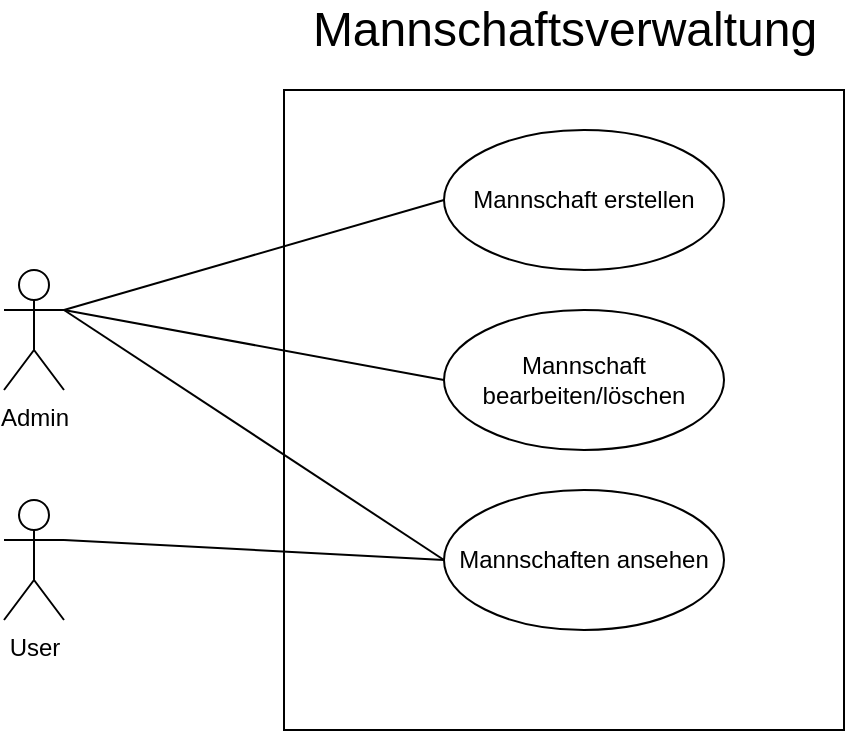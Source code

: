 <mxfile scale="1" border="10" version="14.2.4" type="embed">
    <diagram id="loImIkxVhO2_DJLiITjj" name="Page-1">
        <mxGraphModel dx="1118" dy="456" grid="1" gridSize="10" guides="1" tooltips="1" connect="1" arrows="1" fold="1" page="1" pageScale="1" pageWidth="850" pageHeight="1100" math="0" shadow="0">
            <root>
                <mxCell id="0"/>
                <mxCell id="1" parent="0"/>
                <mxCell id="2" value="Admin" style="shape=umlActor;verticalLabelPosition=bottom;verticalAlign=top;html=1;outlineConnect=0;" vertex="1" parent="1">
                    <mxGeometry x="80" y="140" width="30" height="60" as="geometry"/>
                </mxCell>
                <mxCell id="3" value="Mannschaft erstellen" style="ellipse;whiteSpace=wrap;html=1;" vertex="1" parent="1">
                    <mxGeometry x="300" y="70" width="140" height="70" as="geometry"/>
                </mxCell>
                <mxCell id="4" value="Mannschaft bearbeiten/löschen" style="ellipse;whiteSpace=wrap;html=1;" vertex="1" parent="1">
                    <mxGeometry x="300" y="160" width="140" height="70" as="geometry"/>
                </mxCell>
                <mxCell id="6" value="Mannschaften ansehen" style="ellipse;whiteSpace=wrap;html=1;" vertex="1" parent="1">
                    <mxGeometry x="300" y="250" width="140" height="70" as="geometry"/>
                </mxCell>
                <mxCell id="7" value="User" style="shape=umlActor;verticalLabelPosition=bottom;verticalAlign=top;html=1;outlineConnect=0;" vertex="1" parent="1">
                    <mxGeometry x="80" y="255" width="30" height="60" as="geometry"/>
                </mxCell>
                <mxCell id="8" value="" style="endArrow=none;html=1;entryX=0;entryY=0.5;entryDx=0;entryDy=0;exitX=1;exitY=0.333;exitDx=0;exitDy=0;exitPerimeter=0;" edge="1" parent="1" source="2" target="3">
                    <mxGeometry width="50" height="50" relative="1" as="geometry">
                        <mxPoint x="540" y="260" as="sourcePoint"/>
                        <mxPoint x="590" y="210" as="targetPoint"/>
                    </mxGeometry>
                </mxCell>
                <mxCell id="9" value="" style="endArrow=none;html=1;entryX=0;entryY=0.5;entryDx=0;entryDy=0;" edge="1" parent="1" target="4">
                    <mxGeometry width="50" height="50" relative="1" as="geometry">
                        <mxPoint x="110" y="160" as="sourcePoint"/>
                        <mxPoint x="310" y="115" as="targetPoint"/>
                    </mxGeometry>
                </mxCell>
                <mxCell id="11" value="" style="endArrow=none;html=1;entryX=0;entryY=0.5;entryDx=0;entryDy=0;" edge="1" parent="1" target="6">
                    <mxGeometry width="50" height="50" relative="1" as="geometry">
                        <mxPoint x="110" y="160" as="sourcePoint"/>
                        <mxPoint x="310" y="205" as="targetPoint"/>
                    </mxGeometry>
                </mxCell>
                <mxCell id="12" value="" style="endArrow=none;html=1;exitX=1;exitY=0.333;exitDx=0;exitDy=0;exitPerimeter=0;" edge="1" parent="1" source="7">
                    <mxGeometry width="50" height="50" relative="1" as="geometry">
                        <mxPoint x="120" y="170" as="sourcePoint"/>
                        <mxPoint x="300" y="285" as="targetPoint"/>
                    </mxGeometry>
                </mxCell>
                <mxCell id="13" value="" style="rounded=0;whiteSpace=wrap;html=1;fillColor=none;" vertex="1" parent="1">
                    <mxGeometry x="220" y="50" width="280" height="320" as="geometry"/>
                </mxCell>
                <mxCell id="14" value="&lt;font style=&quot;font-size: 24px&quot;&gt;Mannschaftsverwaltung&lt;/font&gt;" style="text;html=1;align=center;verticalAlign=middle;resizable=0;points=[];autosize=1;" vertex="1" parent="1">
                    <mxGeometry x="225" y="10" width="270" height="20" as="geometry"/>
                </mxCell>
            </root>
        </mxGraphModel>
    </diagram>
</mxfile>
